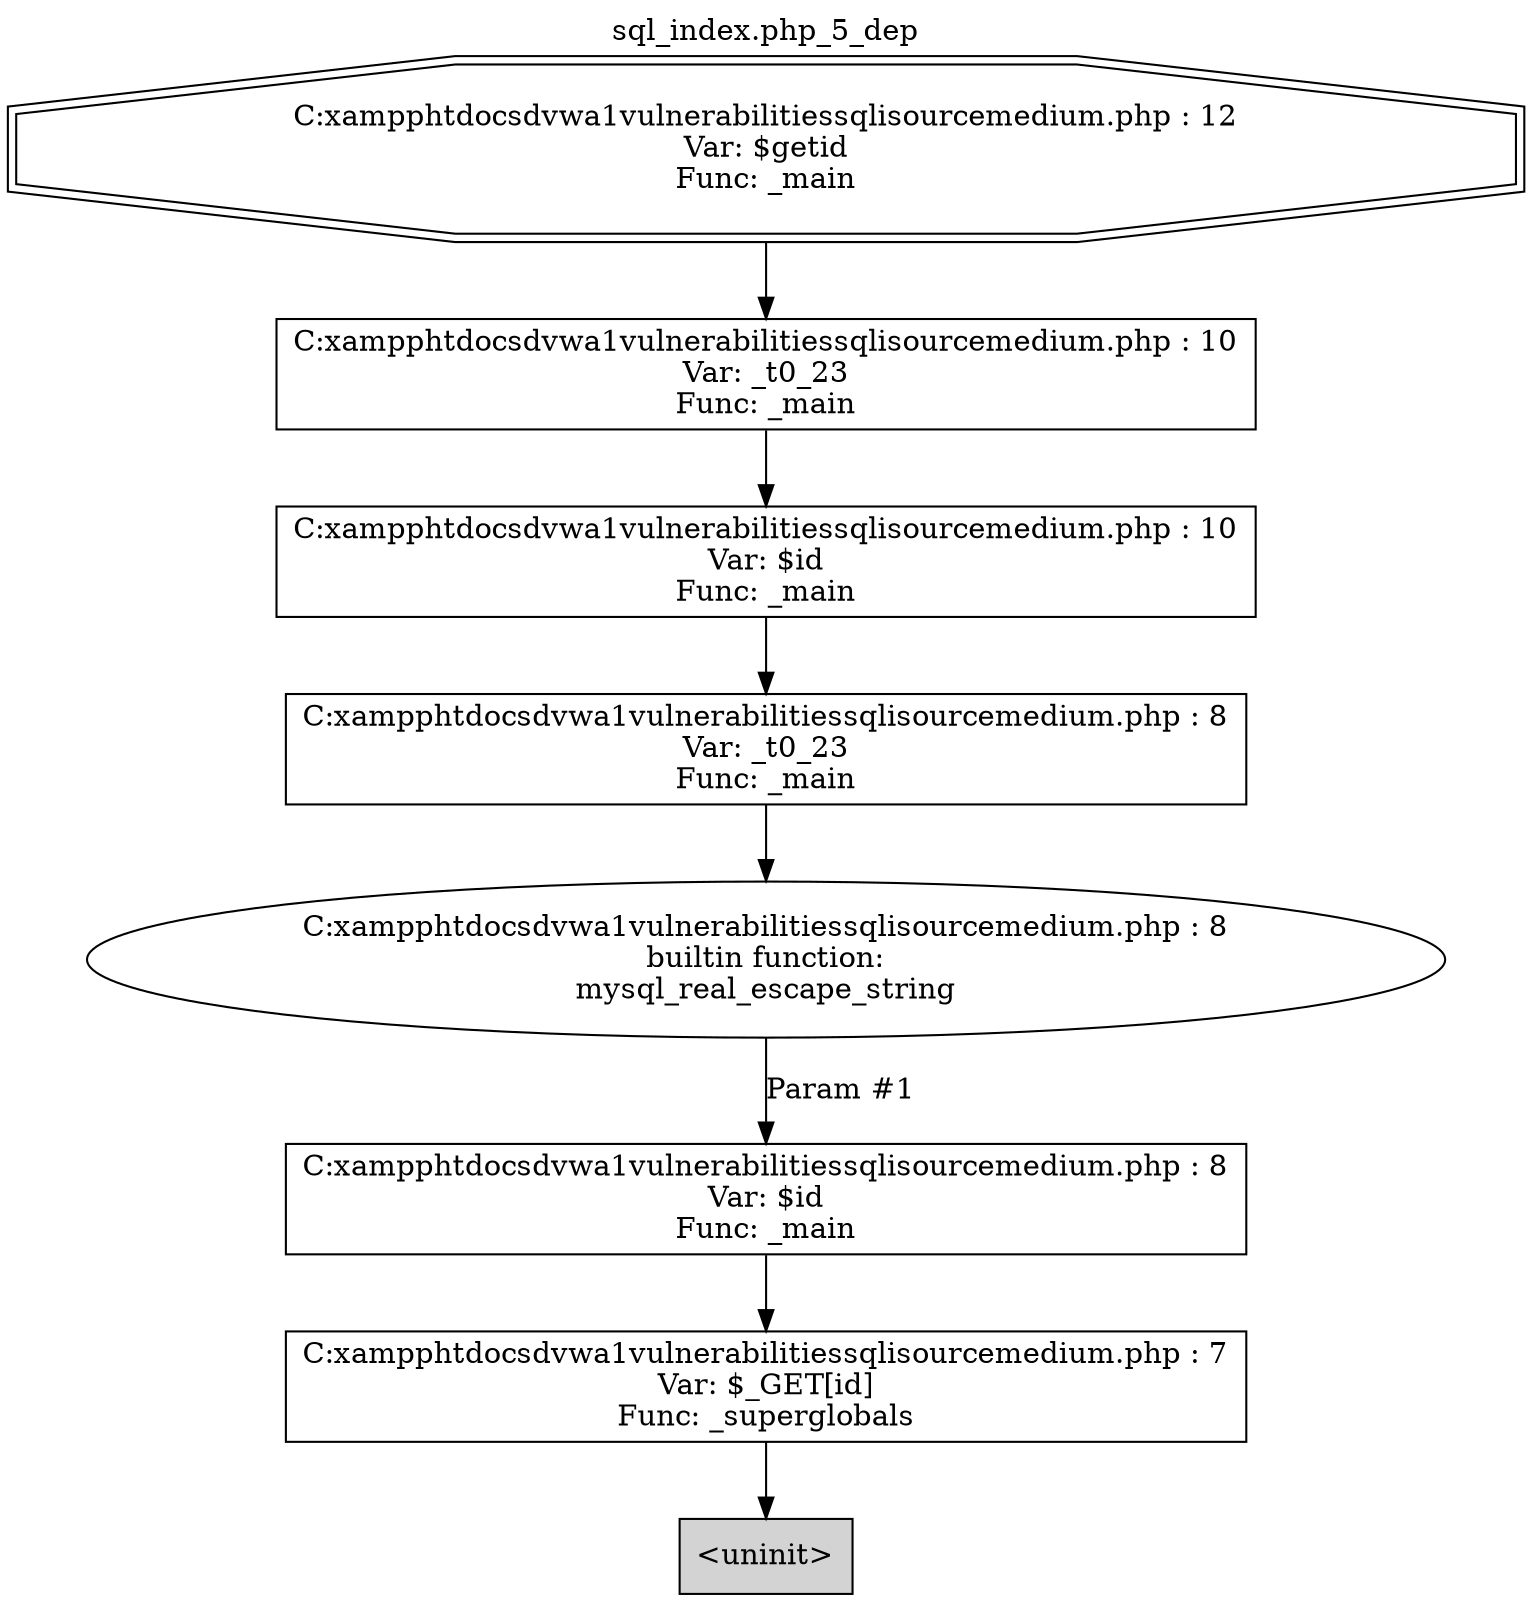 digraph cfg {
  label="sql_index.php_5_dep";
  labelloc=t;
  n1 [shape=doubleoctagon, label="C:\xampp\htdocs\dvwa1\vulnerabilities\sqli\source\medium.php : 12\nVar: $getid\nFunc: _main\n"];
  n2 [shape=box, label="C:\xampp\htdocs\dvwa1\vulnerabilities\sqli\source\medium.php : 10\nVar: _t0_23\nFunc: _main\n"];
  n3 [shape=box, label="C:\xampp\htdocs\dvwa1\vulnerabilities\sqli\source\medium.php : 10\nVar: $id\nFunc: _main\n"];
  n4 [shape=box, label="C:\xampp\htdocs\dvwa1\vulnerabilities\sqli\source\medium.php : 8\nVar: _t0_23\nFunc: _main\n"];
  n5 [shape=ellipse, label="C:\xampp\htdocs\dvwa1\vulnerabilities\sqli\source\medium.php : 8\nbuiltin function:\nmysql_real_escape_string\n"];
  n6 [shape=box, label="C:\xampp\htdocs\dvwa1\vulnerabilities\sqli\source\medium.php : 8\nVar: $id\nFunc: _main\n"];
  n7 [shape=box, label="C:\xampp\htdocs\dvwa1\vulnerabilities\sqli\source\medium.php : 7\nVar: $_GET[id]\nFunc: _superglobals\n"];
  n8 [shape=box, label="<uninit>",style=filled];
  n4 -> n5;
  n7 -> n8;
  n6 -> n7;
  n5 -> n6[label="Param #1"];
  n3 -> n4;
  n2 -> n3;
  n1 -> n2;
}
